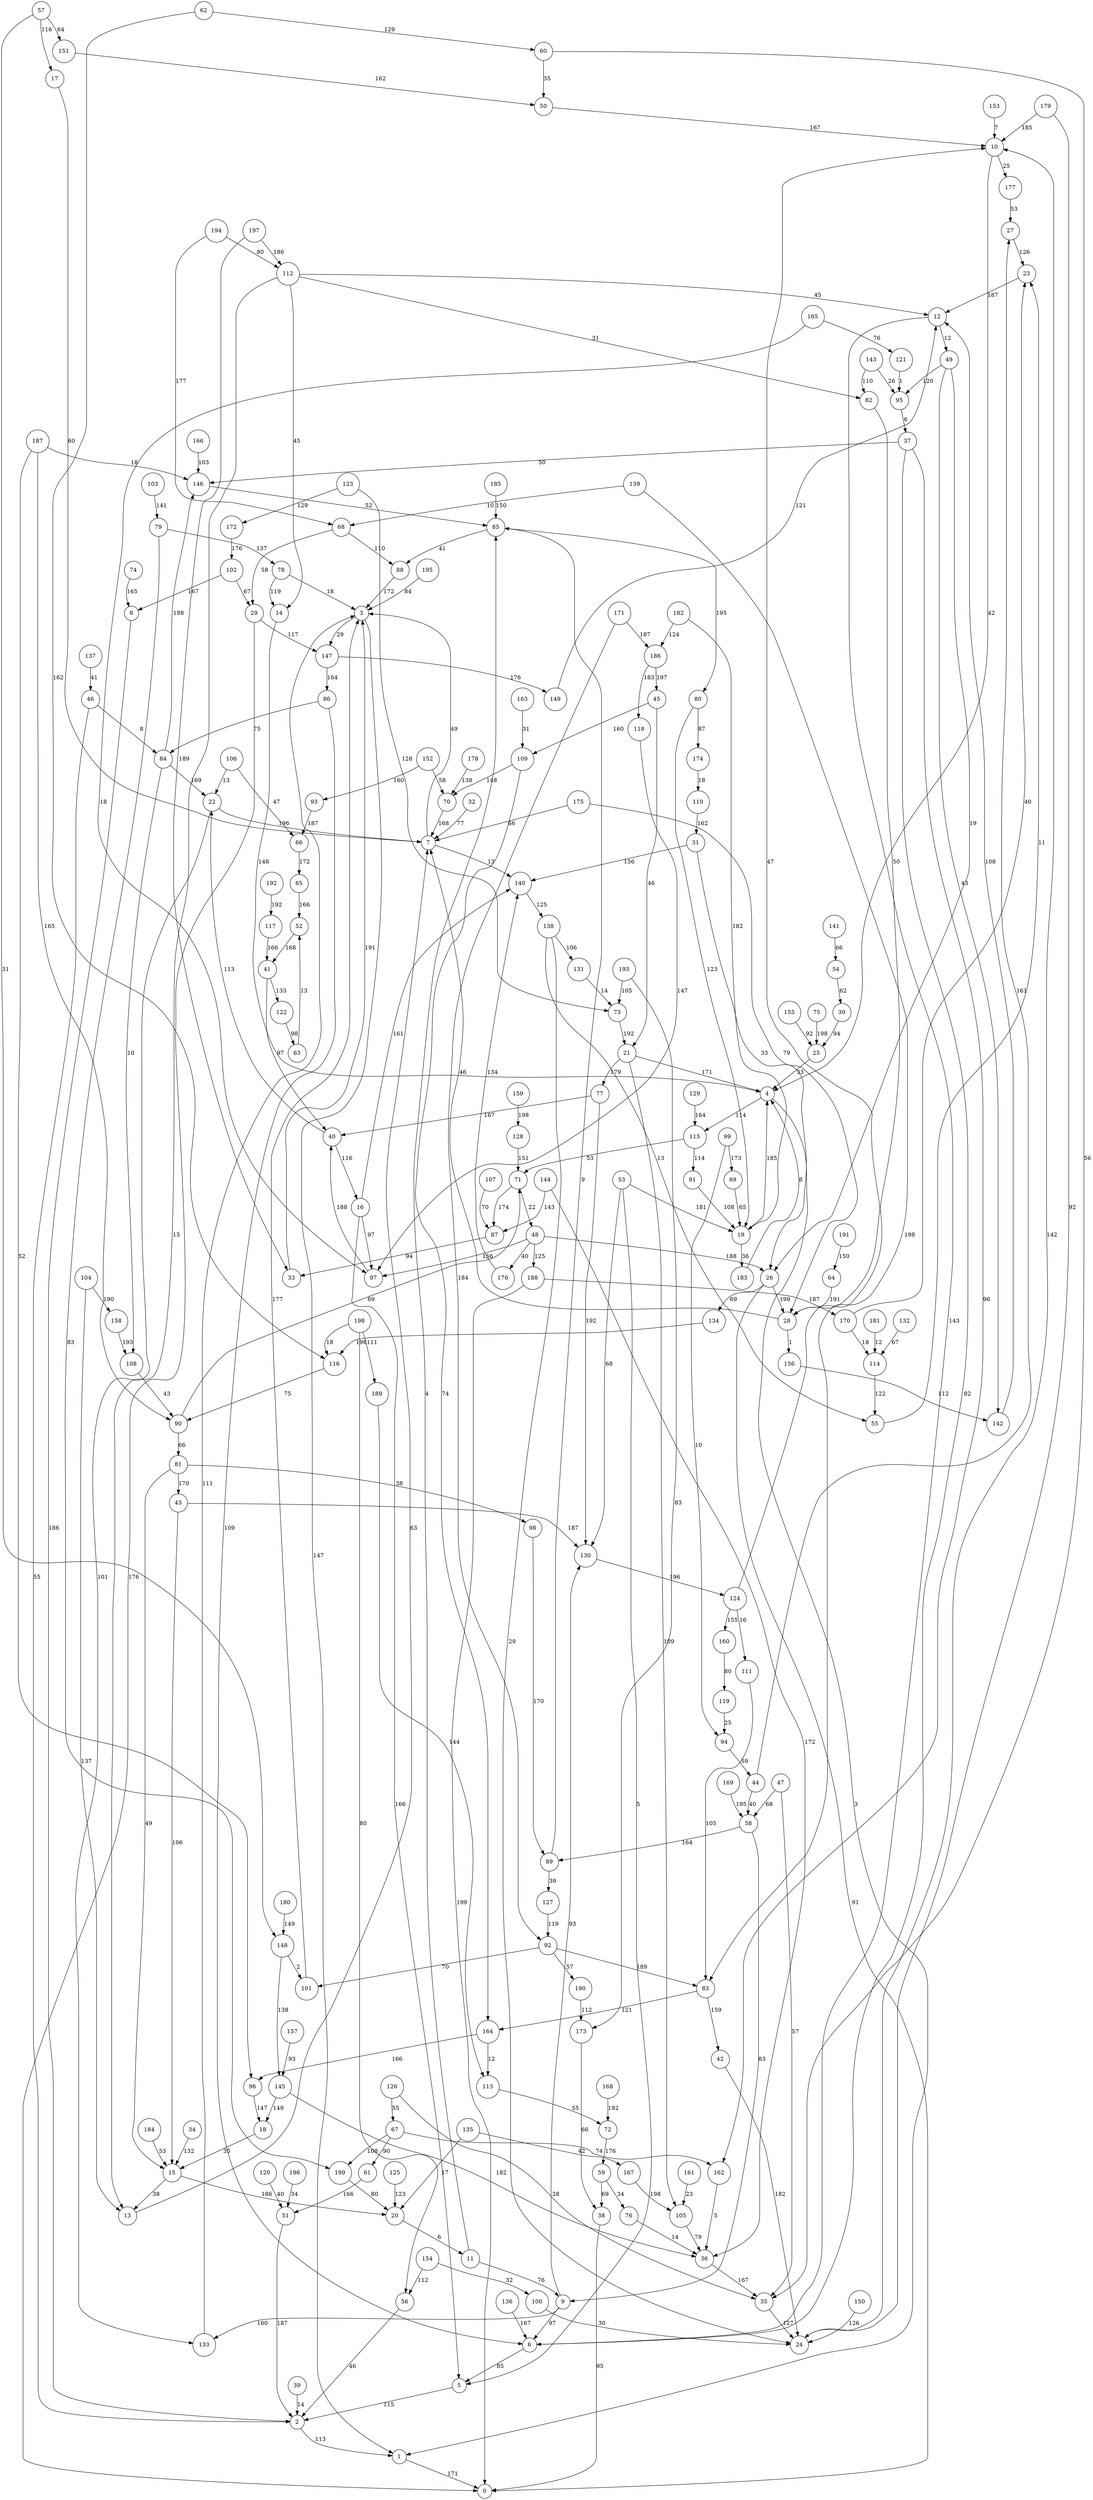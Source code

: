 digraph G {
layout=dot;
node [shape=circle];
edge [dir=forward];
50 [style=filled, fillcolor="white"];
81 [style=filled, fillcolor="white"];
43 [style=filled, fillcolor="white"];
1 [style=filled, fillcolor="white"];
114 [style=filled, fillcolor="white"];
60 [style=filled, fillcolor="white"];
77 [style=filled, fillcolor="white"];
102 [style=filled, fillcolor="white"];
124 [style=filled, fillcolor="white"];
134 [style=filled, fillcolor="white"];
64 [style=filled, fillcolor="white"];
95 [style=filled, fillcolor="white"];
73 [style=filled, fillcolor="white"];
118 [style=filled, fillcolor="white"];
85 [style=filled, fillcolor="white"];
119 [style=filled, fillcolor="white"];
155 [style=filled, fillcolor="white"];
131 [style=filled, fillcolor="white"];
141 [style=filled, fillcolor="white"];
129 [style=filled, fillcolor="white"];
154 [style=filled, fillcolor="white"];
54 [style=filled, fillcolor="white"];
91 [style=filled, fillcolor="white"];
198 [style=filled, fillcolor="white"];
156 [style=filled, fillcolor="white"];
120 [style=filled, fillcolor="white"];
89 [style=filled, fillcolor="white"];
47 [style=filled, fillcolor="white"];
22 [style=filled, fillcolor="white"];
178 [style=filled, fillcolor="white"];
76 [style=filled, fillcolor="white"];
28 [style=filled, fillcolor="white"];
107 [style=filled, fillcolor="white"];
40 [style=filled, fillcolor="white"];
152 [style=filled, fillcolor="white"];
98 [style=filled, fillcolor="white"];
9 [style=filled, fillcolor="white"];
190 [style=filled, fillcolor="white"];
173 [style=filled, fillcolor="white"];
177 [style=filled, fillcolor="white"];
26 [style=filled, fillcolor="white"];
150 [style=filled, fillcolor="white"];
27 [style=filled, fillcolor="white"];
88 [style=filled, fillcolor="white"];
113 [style=filled, fillcolor="white"];
19 [style=filled, fillcolor="white"];
117 [style=filled, fillcolor="white"];
105 [style=filled, fillcolor="white"];
96 [style=filled, fillcolor="white"];
103 [style=filled, fillcolor="white"];
111 [style=filled, fillcolor="white"];
151 [style=filled, fillcolor="white"];
127 [style=filled, fillcolor="white"];
11 [style=filled, fillcolor="white"];
39 [style=filled, fillcolor="white"];
67 [style=filled, fillcolor="white"];
121 [style=filled, fillcolor="white"];
199 [style=filled, fillcolor="white"];
29 [style=filled, fillcolor="white"];
38 [style=filled, fillcolor="white"];
48 [style=filled, fillcolor="white"];
159 [style=filled, fillcolor="white"];
116 [style=filled, fillcolor="white"];
7 [style=filled, fillcolor="white"];
18 [style=filled, fillcolor="white"];
163 [style=filled, fillcolor="white"];
78 [style=filled, fillcolor="white"];
100 [style=filled, fillcolor="white"];
80 [style=filled, fillcolor="white"];
21 [style=filled, fillcolor="white"];
182 [style=filled, fillcolor="white"];
189 [style=filled, fillcolor="white"];
180 [style=filled, fillcolor="white"];
45 [style=filled, fillcolor="white"];
160 [style=filled, fillcolor="white"];
32 [style=filled, fillcolor="white"];
157 [style=filled, fillcolor="white"];
168 [style=filled, fillcolor="white"];
145 [style=filled, fillcolor="white"];
69 [style=filled, fillcolor="white"];
57 [style=filled, fillcolor="white"];
46 [style=filled, fillcolor="white"];
153 [style=filled, fillcolor="white"];
31 [style=filled, fillcolor="white"];
66 [style=filled, fillcolor="white"];
82 [style=filled, fillcolor="white"];
4 [style=filled, fillcolor="white"];
192 [style=filled, fillcolor="white"];
135 [style=filled, fillcolor="white"];
138 [style=filled, fillcolor="white"];
194 [style=filled, fillcolor="white"];
187 [style=filled, fillcolor="white"];
86 [style=filled, fillcolor="white"];
92 [style=filled, fillcolor="white"];
108 [style=filled, fillcolor="white"];
2 [style=filled, fillcolor="white"];
20 [style=filled, fillcolor="white"];
41 [style=filled, fillcolor="white"];
144 [style=filled, fillcolor="white"];
130 [style=filled, fillcolor="white"];
12 [style=filled, fillcolor="white"];
49 [style=filled, fillcolor="white"];
37 [style=filled, fillcolor="white"];
161 [style=filled, fillcolor="white"];
59 [style=filled, fillcolor="white"];
142 [style=filled, fillcolor="white"];
136 [style=filled, fillcolor="white"];
10 [style=filled, fillcolor="white"];
6 [style=filled, fillcolor="white"];
30 [style=filled, fillcolor="white"];
162 [style=filled, fillcolor="white"];
139 [style=filled, fillcolor="white"];
71 [style=filled, fillcolor="white"];
17 [style=filled, fillcolor="white"];
79 [style=filled, fillcolor="white"];
55 [style=filled, fillcolor="white"];
34 [style=filled, fillcolor="white"];
146 [style=filled, fillcolor="white"];
137 [style=filled, fillcolor="white"];
169 [style=filled, fillcolor="white"];
191 [style=filled, fillcolor="white"];
65 [style=filled, fillcolor="white"];
53 [style=filled, fillcolor="white"];
165 [style=filled, fillcolor="white"];
14 [style=filled, fillcolor="white"];
75 [style=filled, fillcolor="white"];
104 [style=filled, fillcolor="white"];
143 [style=filled, fillcolor="white"];
56 [style=filled, fillcolor="white"];
61 [style=filled, fillcolor="white"];
147 [style=filled, fillcolor="white"];
68 [style=filled, fillcolor="white"];
58 [style=filled, fillcolor="white"];
24 [style=filled, fillcolor="white"];
126 [style=filled, fillcolor="white"];
115 [style=filled, fillcolor="white"];
197 [style=filled, fillcolor="white"];
133 [style=filled, fillcolor="white"];
90 [style=filled, fillcolor="white"];
87 [style=filled, fillcolor="white"];
183 [style=filled, fillcolor="white"];
158 [style=filled, fillcolor="white"];
72 [style=filled, fillcolor="white"];
51 [style=filled, fillcolor="white"];
93 [style=filled, fillcolor="white"];
23 [style=filled, fillcolor="white"];
125 [style=filled, fillcolor="white"];
184 [style=filled, fillcolor="white"];
42 [style=filled, fillcolor="white"];
36 [style=filled, fillcolor="white"];
123 [style=filled, fillcolor="white"];
186 [style=filled, fillcolor="white"];
101 [style=filled, fillcolor="white"];
16 [style=filled, fillcolor="white"];
175 [style=filled, fillcolor="white"];
8 [style=filled, fillcolor="white"];
33 [style=filled, fillcolor="white"];
174 [style=filled, fillcolor="white"];
181 [style=filled, fillcolor="white"];
172 [style=filled, fillcolor="white"];
99 [style=filled, fillcolor="white"];
94 [style=filled, fillcolor="white"];
83 [style=filled, fillcolor="white"];
176 [style=filled, fillcolor="white"];
193 [style=filled, fillcolor="white"];
171 [style=filled, fillcolor="white"];
35 [style=filled, fillcolor="white"];
3 [style=filled, fillcolor="white"];
109 [style=filled, fillcolor="white"];
132 [style=filled, fillcolor="white"];
5 [style=filled, fillcolor="white"];
128 [style=filled, fillcolor="white"];
62 [style=filled, fillcolor="white"];
110 [style=filled, fillcolor="white"];
179 [style=filled, fillcolor="white"];
13 [style=filled, fillcolor="white"];
44 [style=filled, fillcolor="white"];
122 [style=filled, fillcolor="white"];
15 [style=filled, fillcolor="white"];
166 [style=filled, fillcolor="white"];
164 [style=filled, fillcolor="white"];
52 [style=filled, fillcolor="white"];
70 [style=filled, fillcolor="white"];
112 [style=filled, fillcolor="white"];
167 [style=filled, fillcolor="white"];
188 [style=filled, fillcolor="white"];
0 [style=filled, fillcolor="white"];
195 [style=filled, fillcolor="white"];
185 [style=filled, fillcolor="white"];
148 [style=filled, fillcolor="white"];
97 [style=filled, fillcolor="white"];
196 [style=filled, fillcolor="white"];
170 [style=filled, fillcolor="white"];
149 [style=filled, fillcolor="white"];
63 [style=filled, fillcolor="white"];
25 [style=filled, fillcolor="white"];
74 [style=filled, fillcolor="white"];
84 [style=filled, fillcolor="white"];
106 [style=filled, fillcolor="white"];
140 [style=filled, fillcolor="white"];
123 -> 73 [color="black", label="128"];
15 -> 20 [color="black", label="186"];
170 -> 23 [color="black", label="40"];
185 -> 85 [color="black", label="150"];
54 -> 30 [color="black", label="62"];
16 -> 140 [color="black", label="161"];
70 -> 7 [color="black", label="168"];
49 -> 142 [color="black", label="43"];
62 -> 116 [color="black", label="162"];
1 -> 0 [color="black", label="171"];
167 -> 105 [color="black", label="198"];
102 -> 8 [color="black", label="167"];
138 -> 55 [color="black", label="13"];
44 -> 58 [color="black", label="40"];
26 -> 134 [color="black", label="69"];
199 -> 20 [color="black", label="80"];
4 -> 115 [color="black", label="114"];
64 -> 28 [color="black", label="191"];
79 -> 78 [color="black", label="137"];
67 -> 162 [color="black", label="74"];
126 -> 67 [color="black", label="55"];
165 -> 97 [color="black", label="18"];
53 -> 5 [color="black", label="5"];
173 -> 38 [color="black", label="66"];
95 -> 37 [color="black", label="6"];
38 -> 0 [color="black", label="95"];
96 -> 18 [color="black", label="147"];
138 -> 24 [color="black", label="29"];
102 -> 29 [color="black", label="67"];
81 -> 43 [color="black", label="170"];
159 -> 128 [color="black", label="198"];
115 -> 91 [color="black", label="114"];
78 -> 3 [color="black", label="18"];
174 -> 110 [color="black", label="18"];
145 -> 36 [color="black", label="182"];
85 -> 88 [color="black", label="41"];
187 -> 90 [color="black", label="165"];
41 -> 40 [color="black", label="97"];
105 -> 36 [color="black", label="79"];
22 -> 7 [color="black", label="196"];
16 -> 97 [color="black", label="97"];
140 -> 138 [color="black", label="125"];
164 -> 96 [color="black", label="166"];
86 -> 6 [color="black", label="109"];
21 -> 4 [color="black", label="171"];
20 -> 11 [color="black", label="6"];
26 -> 0 [color="black", label="91"];
90 -> 71 [color="black", label="69"];
113 -> 72 [color="black", label="55"];
7 -> 3 [color="black", label="49"];
30 -> 25 [color="black", label="94"];
37 -> 162 [color="black", label="96"];
85 -> 80 [color="black", label="195"];
187 -> 146 [color="black", label="18"];
58 -> 89 [color="black", label="164"];
153 -> 10 [color="black", label="7"];
166 -> 146 [color="black", label="103"];
48 -> 176 [color="black", label="40"];
194 -> 68 [color="black", label="177"];
186 -> 118 [color="black", label="183"];
87 -> 33 [color="black", label="94"];
124 -> 160 [color="black", label="155"];
179 -> 24 [color="black", label="92"];
11 -> 85 [color="black", label="4"];
37 -> 146 [color="black", label="50"];
136 -> 6 [color="black", label="167"];
121 -> 95 [color="black", label="1"];
149 -> 12 [color="black", label="121"];
171 -> 186 [color="black", label="187"];
91 -> 19 [color="black", label="108"];
71 -> 48 [color="black", label="22"];
12 -> 49 [color="black", label="12"];
106 -> 66 [color="black", label="47"];
144 -> 87 [color="black", label="143"];
9 -> 130 [color="black", label="93"];
57 -> 17 [color="black", label="116"];
160 -> 119 [color="black", label="80"];
155 -> 25 [color="black", label="92"];
80 -> 19 [color="black", label="123"];
144 -> 36 [color="black", label="172"];
161 -> 105 [color="black", label="23"];
36 -> 35 [color="black", label="167"];
182 -> 19 [color="black", label="182"];
49 -> 26 [color="black", label="19"];
175 -> 28 [color="black", label="79"];
47 -> 58 [color="black", label="68"];
63 -> 52 [color="black", label="13"];
83 -> 42 [color="black", label="159"];
27 -> 23 [color="black", label="126"];
84 -> 146 [color="black", label="188"];
180 -> 148 [color="black", label="149"];
152 -> 93 [color="black", label="160"];
60 -> 50 [color="black", label="35"];
99 -> 69 [color="black", label="173"];
104 -> 158 [color="black", label="190"];
135 -> 167 [color="black", label="42"];
7 -> 140 [color="black", label="13"];
165 -> 121 [color="black", label="76"];
157 -> 145 [color="black", label="93"];
59 -> 76 [color="black", label="34"];
50 -> 10 [color="black", label="167"];
53 -> 19 [color="black", label="181"];
33 -> 3 [color="black", label="191"];
43 -> 15 [color="black", label="106"];
139 -> 83 [color="black", label="198"];
188 -> 0 [color="black", label="199"];
28 -> 156 [color="black", label="1"];
164 -> 113 [color="black", label="12"];
9 -> 6 [color="black", label="97"];
9 -> 133 [color="black", label="160"];
40 -> 16 [color="black", label="116"];
72 -> 59 [color="black", label="176"];
21 -> 77 [color="black", label="179"];
16 -> 5 [color="black", label="166"];
126 -> 35 [color="black", label="28"];
130 -> 124 [color="black", label="196"];
94 -> 44 [color="black", label="59"];
111 -> 83 [color="black", label="105"];
62 -> 60 [color="black", label="129"];
15 -> 13 [color="black", label="38"];
198 -> 189 [color="black", label="111"];
18 -> 15 [color="black", label="35"];
4 -> 1 [color="black", label="3"];
48 -> 188 [color="black", label="125"];
86 -> 84 [color="black", label="75"];
170 -> 114 [color="black", label="18"];
90 -> 81 [color="black", label="66"];
163 -> 109 [color="black", label="31"];
28 -> 7 [color="black", label="46"];
61 -> 51 [color="black", label="166"];
48 -> 26 [color="black", label="188"];
142 -> 12 [color="black", label="108"];
123 -> 172 [color="black", label="129"];
29 -> 0 [color="black", label="176"];
154 -> 100 [color="black", label="32"];
181 -> 114 [color="black", label="12"];
45 -> 21 [color="black", label="46"];
97 -> 40 [color="black", label="188"];
48 -> 97 [color="black", label="156"];
176 -> 140 [color="black", label="134"];
100 -> 24 [color="black", label="30"];
53 -> 130 [color="black", label="68"];
12 -> 6 [color="black", label="143"];
129 -> 115 [color="black", label="164"];
17 -> 7 [color="black", label="60"];
10 -> 4 [color="black", label="42"];
134 -> 116 [color="black", label="196"];
58 -> 9 [color="black", label="83"];
186 -> 45 [color="black", label="197"];
115 -> 71 [color="black", label="53"];
112 -> 82 [color="black", label="31"];
71 -> 87 [color="black", label="174"];
76 -> 36 [color="black", label="14"];
109 -> 164 [color="black", label="74"];
8 -> 2 [color="black", label="186"];
114 -> 55 [color="black", label="122"];
45 -> 109 [color="black", label="160"];
77 -> 40 [color="black", label="167"];
68 -> 88 [color="black", label="110"];
107 -> 87 [color="black", label="70"];
141 -> 54 [color="black", label="66"];
19 -> 183 [color="black", label="36"];
39 -> 2 [color="black", label="14"];
192 -> 117 [color="black", label="192"];
79 -> 199 [color="black", label="83"];
44 -> 27 [color="black", label="161"];
196 -> 51 [color="black", label="34"];
92 -> 83 [color="black", label="189"];
169 -> 58 [color="black", label="195"];
84 -> 108 [color="black", label="10"];
2 -> 1 [color="black", label="113"];
117 -> 41 [color="black", label="166"];
13 -> 7 [color="black", label="63"];
69 -> 19 [color="black", label="65"];
83 -> 164 [color="black", label="121"];
150 -> 24 [color="black", label="126"];
189 -> 113 [color="black", label="144"];
43 -> 130 [color="black", label="187"];
124 -> 10 [color="black", label="47"];
41 -> 122 [color="black", label="133"];
92 -> 190 [color="black", label="57"];
138 -> 131 [color="black", label="106"];
152 -> 70 [color="black", label="58"];
56 -> 2 [color="black", label="46"];
184 -> 15 [color="black", label="53"];
46 -> 84 [color="black", label="8"];
109 -> 70 [color="black", label="148"];
145 -> 18 [color="black", label="149"];
143 -> 82 [color="black", label="110"];
183 -> 4 [color="black", label="8"];
168 -> 72 [color="black", label="192"];
148 -> 145 [color="black", label="138"];
151 -> 50 [color="black", label="162"];
60 -> 35 [color="black", label="56"];
190 -> 173 [color="black", label="112"];
11 -> 9 [color="black", label="76"];
187 -> 96 [color="black", label="52"];
5 -> 2 [color="black", label="115"];
118 -> 97 [color="black", label="147"];
31 -> 140 [color="black", label="156"];
119 -> 94 [color="black", label="25"];
148 -> 101 [color="black", label="2"];
147 -> 149 [color="black", label="176"];
198 -> 56 [color="black", label="80"];
82 -> 28 [color="black", label="50"];
3 -> 147 [color="black", label="29"];
116 -> 90 [color="black", label="75"];
92 -> 101 [color="black", label="70"];
46 -> 2 [color="black", label="55"];
193 -> 73 [color="black", label="105"];
10 -> 177 [color="black", label="25"];
57 -> 151 [color="black", label="64"];
193 -> 173 [color="black", label="83"];
57 -> 148 [color="black", label="31"];
40 -> 22 [color="black", label="113"];
112 -> 14 [color="black", label="45"];
24 -> 10 [color="black", label="142"];
128 -> 71 [color="black", label="151"];
125 -> 20 [color="black", label="123"];
133 -> 3 [color="black", label="111"];
98 -> 89 [color="black", label="170"];
124 -> 111 [color="black", label="16"];
26 -> 28 [color="black", label="199"];
37 -> 6 [color="black", label="82"];
120 -> 51 [color="black", label="40"];
147 -> 86 [color="black", label="164"];
131 -> 73 [color="black", label="14"];
81 -> 15 [color="black", label="49"];
162 -> 36 [color="black", label="5"];
127 -> 92 [color="black", label="119"];
146 -> 85 [color="black", label="52"];
59 -> 38 [color="black", label="69"];
55 -> 23 [color="black", label="11"];
19 -> 4 [color="black", label="185"];
51 -> 2 [color="black", label="187"];
73 -> 21 [color="black", label="192"];
42 -> 24 [color="black", label="182"];
47 -> 35 [color="black", label="57"];
156 -> 142 [color="black", label="112"];
68 -> 29 [color="black", label="58"];
22 -> 133 [color="black", label="101"];
132 -> 114 [color="black", label="67"];
154 -> 56 [color="black", label="112"];
179 -> 10 [color="black", label="185"];
197 -> 112 [color="black", label="186"];
112 -> 12 [color="black", label="45"];
122 -> 63 [color="black", label="98"];
77 -> 130 [color="black", label="192"];
171 -> 92 [color="black", label="184"];
32 -> 7 [color="black", label="77"];
6 -> 5 [color="black", label="85"];
143 -> 95 [color="black", label="26"];
74 -> 8 [color="black", label="165"];
67 -> 61 [color="black", label="90"];
172 -> 102 [color="black", label="176"];
31 -> 26 [color="black", label="33"];
14 -> 4 [color="black", label="148"];
35 -> 24 [color="black", label="127"];
188 -> 170 [color="black", label="187"];
158 -> 108 [color="black", label="193"];
194 -> 112 [color="black", label="80"];
75 -> 25 [color="black", label="198"];
49 -> 95 [color="black", label="120"];
89 -> 127 [color="black", label="39"];
177 -> 27 [color="black", label="53"];
99 -> 94 [color="black", label="10"];
80 -> 174 [color="black", label="87"];
101 -> 3 [color="black", label="177"];
84 -> 22 [color="black", label="169"];
89 -> 85 [color="black", label="9"];
178 -> 70 [color="black", label="138"];
88 -> 3 [color="black", label="172"];
182 -> 186 [color="black", label="124"];
135 -> 20 [color="black", label="17"];
139 -> 68 [color="black", label="10"];
25 -> 4 [color="black", label="33"];
195 -> 3 [color="black", label="84"];
93 -> 66 [color="black", label="187"];
23 -> 12 [color="black", label="187"];
34 -> 15 [color="black", label="132"];
65 -> 52 [color="black", label="166"];
103 -> 79 [color="black", label="141"];
108 -> 90 [color="black", label="43"];
137 -> 46 [color="black", label="41"];
66 -> 65 [color="black", label="172"];
175 -> 7 [color="black", label="66"];
78 -> 14 [color="black", label="119"];
29 -> 147 [color="black", label="117"];
3 -> 1 [color="black", label="147"];
112 -> 13 [color="black", label="15"];
191 -> 64 [color="black", label="150"];
106 -> 22 [color="black", label="13"];
104 -> 13 [color="black", label="137"];
198 -> 116 [color="black", label="18"];
110 -> 31 [color="black", label="162"];
197 -> 33 [color="black", label="189"];
21 -> 105 [color="black", label="109"];
81 -> 98 [color="black", label="38"];
52 -> 41 [color="black", label="168"];
67 -> 199 [color="black", label="108"];
}